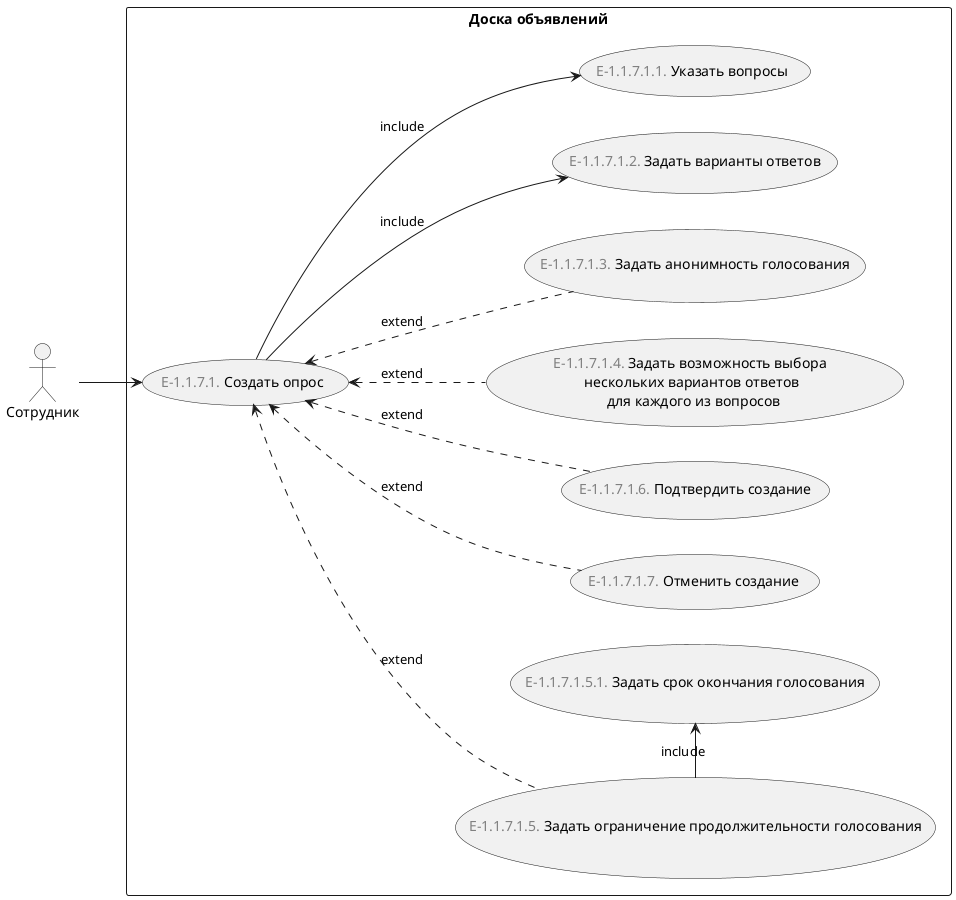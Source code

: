 ﻿@startuml
'https://plantuml.com/use-case-diagram

left to right direction

:Сотрудник: as employee

rectangle "Доска объявлений" {
    (<font color="gray">E-1.1.7.1.</font> Создать опрос) as create_survey
    (<font color="gray">E-1.1.7.1.5.</font> Задать ограничение продолжительности голосования) as make_voting_duration_limited

    employee --> create_survey 
    
    create_survey <.. (<font color="gray">E-1.1.7.1.7.</font> Отменить создание) : extend
    create_survey <.. (<font color="gray">E-1.1.7.1.6.</font> Подтвердить создание) : extend
    
    create_survey <.. make_voting_duration_limited : extend 
    create_survey <.. (<font color="gray">E-1.1.7.1.4.</font> Задать возможность выбора \n нескольких вариантов ответов \n для каждого из вопросов) : extend
    create_survey <.. (<font color="gray">E-1.1.7.1.3.</font> Задать анонимность голосования) : extend
    create_survey --> (<font color="gray">E-1.1.7.1.2.</font> Задать варианты ответов) : include
    create_survey --> (<font color="gray">E-1.1.7.1.1.</font> Указать вопросы) : include
    
    make_voting_duration_limited -right-> (<font color="gray">E-1.1.7.1.5.1.</font> Задать срок окончания голосования) : include
}

@enduml